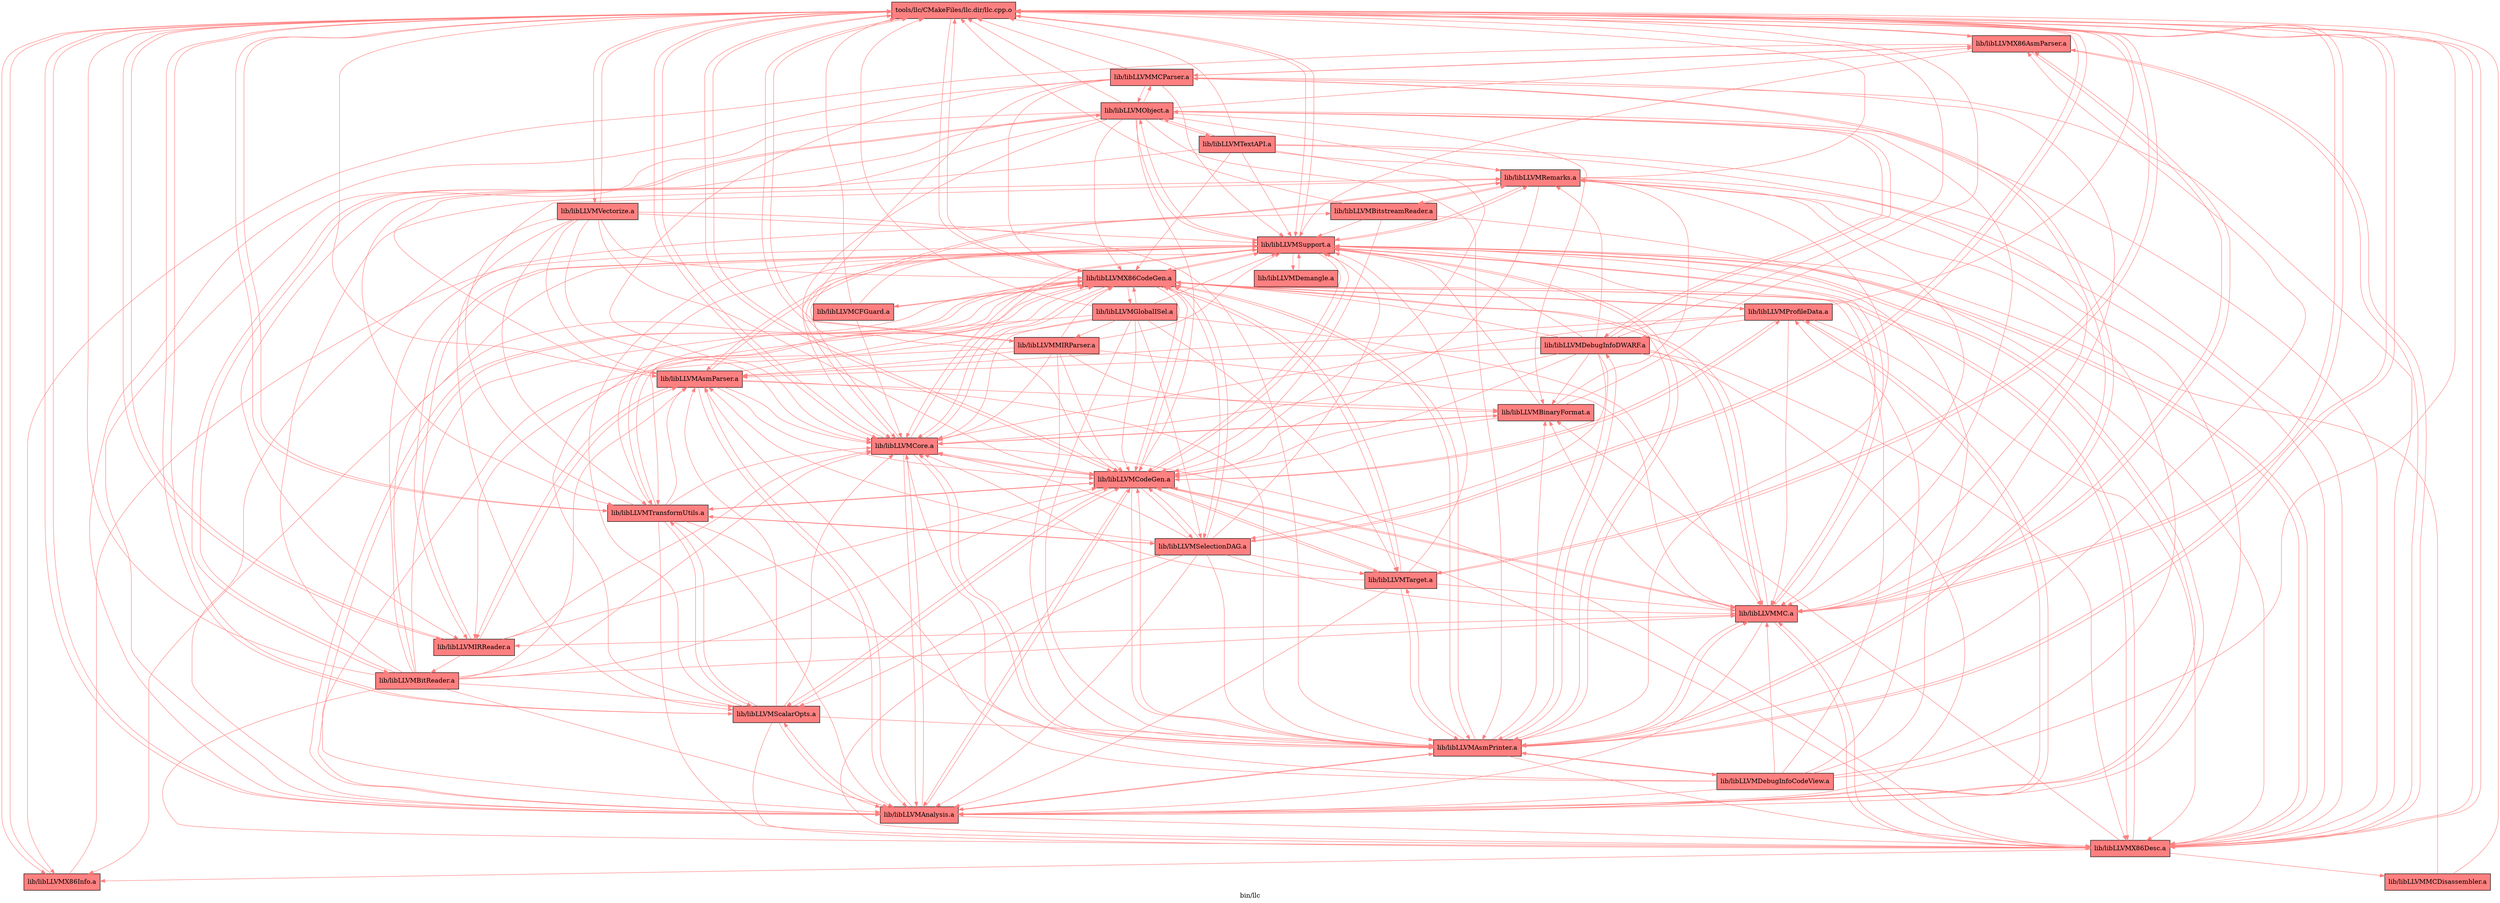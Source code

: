 digraph "bin/llc" {
	label="bin/llc";

	Node0x55a9f631e978 [shape=record,shape=record,style=filled,fillcolor="1.000000 0.5 1",label="{tools/llc/CMakeFiles/llc.dir/llc.cpp.o}"];
	Node0x55a9f631e978 -> Node0x55a9f63154b8[color="1.000000 0.5 1"];
	Node0x55a9f631e978 -> Node0x55a9f6314fb8[color="1.000000 0.5 1"];
	Node0x55a9f631e978 -> Node0x55a9f6314658[color="1.000000 0.5 1"];
	Node0x55a9f631e978 -> Node0x55a9f63169a8[color="1.000000 0.5 1"];
	Node0x55a9f631e978 -> Node0x55a9f63164f8[color="1.000000 0.5 1"];
	Node0x55a9f631e978 -> Node0x55a9f6315a58[color="1.000000 0.5 1"];
	Node0x55a9f631e978 -> Node0x55a9f6317ee8[color="1.000000 0.5 1"];
	Node0x55a9f631e978 -> Node0x55a9f6317a38[color="1.000000 0.5 1"];
	Node0x55a9f631e978 -> Node0x55a9f63174e8[color="1.000000 0.5 1"];
	Node0x55a9f631e978 -> Node0x55a9f6316e58[color="1.000000 0.5 1"];
	Node0x55a9f631e978 -> Node0x55a9f63191a8[color="1.000000 0.5 1"];
	Node0x55a9f631e978 -> Node0x55a9f63187a8[color="1.000000 0.5 1"];
	Node0x55a9f631e978 -> Node0x55a9f6318258[color="1.000000 0.5 1"];
	Node0x55a9f631e978 -> Node0x55a9f6327f28[color="1.000000 0.5 1"];
	Node0x55a9f631e978 -> Node0x55a9f6327a28[color="1.000000 0.5 1"];
	Node0x55a9f631e978 -> Node0x55a9f63264e8[color="1.000000 0.5 1"];
	Node0x55a9f631e978 -> Node0x55a9f6325fe8[color="1.000000 0.5 1"];
	Node0x55a9f63154b8 [shape=record,shape=record,style=filled,fillcolor="1.000000 0.5 1",label="{lib/libLLVMX86AsmParser.a}"];
	Node0x55a9f63154b8 -> Node0x55a9f631e978[color="1.000000 0.5 1"];
	Node0x55a9f63154b8 -> Node0x55a9f6314658[color="1.000000 0.5 1"];
	Node0x55a9f63154b8 -> Node0x55a9f63169a8[color="1.000000 0.5 1"];
	Node0x55a9f63154b8 -> Node0x55a9f6316e58[color="1.000000 0.5 1"];
	Node0x55a9f63154b8 -> Node0x55a9f6327f28[color="1.000000 0.5 1"];
	Node0x55a9f63154b8 -> Node0x55a9f6310648[color="1.000000 0.5 1"];
	Node0x55a9f6314fb8 [shape=record,shape=record,style=filled,fillcolor="1.000000 0.5 1",label="{lib/libLLVMX86CodeGen.a}"];
	Node0x55a9f6314fb8 -> Node0x55a9f631e978[color="1.000000 0.5 1"];
	Node0x55a9f6314fb8 -> Node0x55a9f6314658[color="1.000000 0.5 1"];
	Node0x55a9f6314fb8 -> Node0x55a9f63169a8[color="1.000000 0.5 1"];
	Node0x55a9f6314fb8 -> Node0x55a9f6315a58[color="1.000000 0.5 1"];
	Node0x55a9f6314fb8 -> Node0x55a9f6317a38[color="1.000000 0.5 1"];
	Node0x55a9f6314fb8 -> Node0x55a9f6317ee8[color="1.000000 0.5 1"];
	Node0x55a9f6314fb8 -> Node0x55a9f6316e58[color="1.000000 0.5 1"];
	Node0x55a9f6314fb8 -> Node0x55a9f6327f28[color="1.000000 0.5 1"];
	Node0x55a9f6314fb8 -> Node0x55a9f63164f8[color="1.000000 0.5 1"];
	Node0x55a9f6314fb8 -> Node0x55a9f6318258[color="1.000000 0.5 1"];
	Node0x55a9f6314fb8 -> Node0x55a9f6327a28[color="1.000000 0.5 1"];
	Node0x55a9f6314fb8 -> Node0x55a9f6329828[color="1.000000 0.5 1"];
	Node0x55a9f6314fb8 -> Node0x55a9f632a228[color="1.000000 0.5 1"];
	Node0x55a9f6314fb8 -> Node0x55a9f6311048[color="1.000000 0.5 1"];
	Node0x55a9f6314fb8 -> Node0x55a9f63264e8[color="1.000000 0.5 1"];
	Node0x55a9f6314658 [shape=record,shape=record,style=filled,fillcolor="1.000000 0.5 1",label="{lib/libLLVMX86Desc.a}"];
	Node0x55a9f6314658 -> Node0x55a9f631e978[color="1.000000 0.5 1"];
	Node0x55a9f6314658 -> Node0x55a9f6316e58[color="1.000000 0.5 1"];
	Node0x55a9f6314658 -> Node0x55a9f6327f28[color="1.000000 0.5 1"];
	Node0x55a9f6314658 -> Node0x55a9f6314fb8[color="1.000000 0.5 1"];
	Node0x55a9f6314658 -> Node0x55a9f63169a8[color="1.000000 0.5 1"];
	Node0x55a9f6314658 -> Node0x55a9f6326ee8[color="1.000000 0.5 1"];
	Node0x55a9f6314658 -> Node0x55a9f63154b8[color="1.000000 0.5 1"];
	Node0x55a9f6314658 -> Node0x55a9f63126c8[color="1.000000 0.5 1"];
	Node0x55a9f63169a8 [shape=record,shape=record,style=filled,fillcolor="1.000000 0.5 1",label="{lib/libLLVMX86Info.a}"];
	Node0x55a9f63169a8 -> Node0x55a9f631e978[color="1.000000 0.5 1"];
	Node0x55a9f63169a8 -> Node0x55a9f6327f28[color="1.000000 0.5 1"];
	Node0x55a9f63164f8 [shape=record,shape=record,style=filled,fillcolor="1.000000 0.5 1",label="{lib/libLLVMAnalysis.a}"];
	Node0x55a9f63164f8 -> Node0x55a9f631e978[color="1.000000 0.5 1"];
	Node0x55a9f63164f8 -> Node0x55a9f6314fb8[color="1.000000 0.5 1"];
	Node0x55a9f63164f8 -> Node0x55a9f6317a38[color="1.000000 0.5 1"];
	Node0x55a9f63164f8 -> Node0x55a9f6327f28[color="1.000000 0.5 1"];
	Node0x55a9f63164f8 -> Node0x55a9f6314658[color="1.000000 0.5 1"];
	Node0x55a9f63164f8 -> Node0x55a9f6311048[color="1.000000 0.5 1"];
	Node0x55a9f63164f8 -> Node0x55a9f6317ee8[color="1.000000 0.5 1"];
	Node0x55a9f63164f8 -> Node0x55a9f6315a58[color="1.000000 0.5 1"];
	Node0x55a9f63164f8 -> Node0x55a9f63187a8[color="1.000000 0.5 1"];
	Node0x55a9f63164f8 -> Node0x55a9f6315fa8[color="1.000000 0.5 1"];
	Node0x55a9f6315a58 [shape=record,shape=record,style=filled,fillcolor="1.000000 0.5 1",label="{lib/libLLVMAsmPrinter.a}"];
	Node0x55a9f6315a58 -> Node0x55a9f631e978[color="1.000000 0.5 1"];
	Node0x55a9f6315a58 -> Node0x55a9f6314fb8[color="1.000000 0.5 1"];
	Node0x55a9f6315a58 -> Node0x55a9f6314658[color="1.000000 0.5 1"];
	Node0x55a9f6315a58 -> Node0x55a9f63164f8[color="1.000000 0.5 1"];
	Node0x55a9f6315a58 -> Node0x55a9f6317a38[color="1.000000 0.5 1"];
	Node0x55a9f6315a58 -> Node0x55a9f6317ee8[color="1.000000 0.5 1"];
	Node0x55a9f6315a58 -> Node0x55a9f6316e58[color="1.000000 0.5 1"];
	Node0x55a9f6315a58 -> Node0x55a9f6318cf8[color="1.000000 0.5 1"];
	Node0x55a9f6315a58 -> Node0x55a9f6327f28[color="1.000000 0.5 1"];
	Node0x55a9f6315a58 -> Node0x55a9f6327a28[color="1.000000 0.5 1"];
	Node0x55a9f6315a58 -> Node0x55a9f63126c8[color="1.000000 0.5 1"];
	Node0x55a9f6315a58 -> Node0x55a9f63154b8[color="1.000000 0.5 1"];
	Node0x55a9f6315a58 -> Node0x55a9f6310648[color="1.000000 0.5 1"];
	Node0x55a9f6315a58 -> Node0x55a9f63269e8[color="1.000000 0.5 1"];
	Node0x55a9f6315a58 -> Node0x55a9f630fc48[color="1.000000 0.5 1"];
	Node0x55a9f6317ee8 [shape=record,shape=record,style=filled,fillcolor="1.000000 0.5 1",label="{lib/libLLVMCodeGen.a}"];
	Node0x55a9f6317ee8 -> Node0x55a9f631e978[color="1.000000 0.5 1"];
	Node0x55a9f6317ee8 -> Node0x55a9f6314fb8[color="1.000000 0.5 1"];
	Node0x55a9f6317ee8 -> Node0x55a9f63164f8[color="1.000000 0.5 1"];
	Node0x55a9f6317ee8 -> Node0x55a9f6317a38[color="1.000000 0.5 1"];
	Node0x55a9f6317ee8 -> Node0x55a9f6327f28[color="1.000000 0.5 1"];
	Node0x55a9f6317ee8 -> Node0x55a9f6316e58[color="1.000000 0.5 1"];
	Node0x55a9f6317ee8 -> Node0x55a9f6315a58[color="1.000000 0.5 1"];
	Node0x55a9f6317ee8 -> Node0x55a9f63264e8[color="1.000000 0.5 1"];
	Node0x55a9f6317ee8 -> Node0x55a9f6314658[color="1.000000 0.5 1"];
	Node0x55a9f6317ee8 -> Node0x55a9f6327a28[color="1.000000 0.5 1"];
	Node0x55a9f6317ee8 -> Node0x55a9f6311048[color="1.000000 0.5 1"];
	Node0x55a9f6317ee8 -> Node0x55a9f63187a8[color="1.000000 0.5 1"];
	Node0x55a9f6317ee8 -> Node0x55a9f6318258[color="1.000000 0.5 1"];
	Node0x55a9f6317a38 [shape=record,shape=record,style=filled,fillcolor="1.000000 0.5 1",label="{lib/libLLVMCore.a}"];
	Node0x55a9f6317a38 -> Node0x55a9f631e978[color="1.000000 0.5 1"];
	Node0x55a9f6317a38 -> Node0x55a9f6327f28[color="1.000000 0.5 1"];
	Node0x55a9f6317a38 -> Node0x55a9f6314fb8[color="1.000000 0.5 1"];
	Node0x55a9f6317a38 -> Node0x55a9f6314658[color="1.000000 0.5 1"];
	Node0x55a9f6317a38 -> Node0x55a9f63164f8[color="1.000000 0.5 1"];
	Node0x55a9f6317a38 -> Node0x55a9f6315a58[color="1.000000 0.5 1"];
	Node0x55a9f6317a38 -> Node0x55a9f6317ee8[color="1.000000 0.5 1"];
	Node0x55a9f6317a38 -> Node0x55a9f63126c8[color="1.000000 0.5 1"];
	Node0x55a9f6317a38 -> Node0x55a9f6318cf8[color="1.000000 0.5 1"];
	Node0x55a9f63174e8 [shape=record,shape=record,style=filled,fillcolor="1.000000 0.5 1",label="{lib/libLLVMIRReader.a}"];
	Node0x55a9f63174e8 -> Node0x55a9f631e978[color="1.000000 0.5 1"];
	Node0x55a9f63174e8 -> Node0x55a9f6317ee8[color="1.000000 0.5 1"];
	Node0x55a9f63174e8 -> Node0x55a9f6317a38[color="1.000000 0.5 1"];
	Node0x55a9f63174e8 -> Node0x55a9f6315fa8[color="1.000000 0.5 1"];
	Node0x55a9f63174e8 -> Node0x55a9f6327f28[color="1.000000 0.5 1"];
	Node0x55a9f63174e8 -> Node0x55a9f630f748[color="1.000000 0.5 1"];
	Node0x55a9f6316e58 [shape=record,shape=record,style=filled,fillcolor="1.000000 0.5 1",label="{lib/libLLVMMC.a}"];
	Node0x55a9f6316e58 -> Node0x55a9f631e978[color="1.000000 0.5 1"];
	Node0x55a9f6316e58 -> Node0x55a9f6314658[color="1.000000 0.5 1"];
	Node0x55a9f6316e58 -> Node0x55a9f6327f28[color="1.000000 0.5 1"];
	Node0x55a9f6316e58 -> Node0x55a9f6315a58[color="1.000000 0.5 1"];
	Node0x55a9f6316e58 -> Node0x55a9f6317ee8[color="1.000000 0.5 1"];
	Node0x55a9f6316e58 -> Node0x55a9f63164f8[color="1.000000 0.5 1"];
	Node0x55a9f6316e58 -> Node0x55a9f63154b8[color="1.000000 0.5 1"];
	Node0x55a9f6316e58 -> Node0x55a9f6314fb8[color="1.000000 0.5 1"];
	Node0x55a9f6316e58 -> Node0x55a9f63174e8[color="1.000000 0.5 1"];
	Node0x55a9f6316e58 -> Node0x55a9f63126c8[color="1.000000 0.5 1"];
	Node0x55a9f63191a8 [shape=record,shape=record,style=filled,fillcolor="1.000000 0.5 1",label="{lib/libLLVMMIRParser.a}"];
	Node0x55a9f63191a8 -> Node0x55a9f631e978[color="1.000000 0.5 1"];
	Node0x55a9f63191a8 -> Node0x55a9f6314fb8[color="1.000000 0.5 1"];
	Node0x55a9f63191a8 -> Node0x55a9f6315a58[color="1.000000 0.5 1"];
	Node0x55a9f63191a8 -> Node0x55a9f6317ee8[color="1.000000 0.5 1"];
	Node0x55a9f63191a8 -> Node0x55a9f6317a38[color="1.000000 0.5 1"];
	Node0x55a9f63191a8 -> Node0x55a9f63174e8[color="1.000000 0.5 1"];
	Node0x55a9f63191a8 -> Node0x55a9f6315fa8[color="1.000000 0.5 1"];
	Node0x55a9f63191a8 -> Node0x55a9f6327f28[color="1.000000 0.5 1"];
	Node0x55a9f63191a8 -> Node0x55a9f6316e58[color="1.000000 0.5 1"];
	Node0x55a9f63191a8 -> Node0x55a9f63126c8[color="1.000000 0.5 1"];
	Node0x55a9f63187a8 [shape=record,shape=record,style=filled,fillcolor="1.000000 0.5 1",label="{lib/libLLVMScalarOpts.a}"];
	Node0x55a9f63187a8 -> Node0x55a9f631e978[color="1.000000 0.5 1"];
	Node0x55a9f63187a8 -> Node0x55a9f6314fb8[color="1.000000 0.5 1"];
	Node0x55a9f63187a8 -> Node0x55a9f63164f8[color="1.000000 0.5 1"];
	Node0x55a9f63187a8 -> Node0x55a9f6317ee8[color="1.000000 0.5 1"];
	Node0x55a9f63187a8 -> Node0x55a9f6317a38[color="1.000000 0.5 1"];
	Node0x55a9f63187a8 -> Node0x55a9f6327f28[color="1.000000 0.5 1"];
	Node0x55a9f63187a8 -> Node0x55a9f63264e8[color="1.000000 0.5 1"];
	Node0x55a9f63187a8 -> Node0x55a9f6315a58[color="1.000000 0.5 1"];
	Node0x55a9f63187a8 -> Node0x55a9f6314658[color="1.000000 0.5 1"];
	Node0x55a9f63187a8 -> Node0x55a9f6315fa8[color="1.000000 0.5 1"];
	Node0x55a9f6318258 [shape=record,shape=record,style=filled,fillcolor="1.000000 0.5 1",label="{lib/libLLVMSelectionDAG.a}"];
	Node0x55a9f6318258 -> Node0x55a9f631e978[color="1.000000 0.5 1"];
	Node0x55a9f6318258 -> Node0x55a9f6314fb8[color="1.000000 0.5 1"];
	Node0x55a9f6318258 -> Node0x55a9f63164f8[color="1.000000 0.5 1"];
	Node0x55a9f6318258 -> Node0x55a9f6317a38[color="1.000000 0.5 1"];
	Node0x55a9f6318258 -> Node0x55a9f6317ee8[color="1.000000 0.5 1"];
	Node0x55a9f6318258 -> Node0x55a9f63187a8[color="1.000000 0.5 1"];
	Node0x55a9f6318258 -> Node0x55a9f6327f28[color="1.000000 0.5 1"];
	Node0x55a9f6318258 -> Node0x55a9f6316e58[color="1.000000 0.5 1"];
	Node0x55a9f6318258 -> Node0x55a9f6315a58[color="1.000000 0.5 1"];
	Node0x55a9f6318258 -> Node0x55a9f6327a28[color="1.000000 0.5 1"];
	Node0x55a9f6318258 -> Node0x55a9f63264e8[color="1.000000 0.5 1"];
	Node0x55a9f6318258 -> Node0x55a9f6314658[color="1.000000 0.5 1"];
	Node0x55a9f6318258 -> Node0x55a9f6315fa8[color="1.000000 0.5 1"];
	Node0x55a9f6327f28 [shape=record,shape=record,style=filled,fillcolor="1.000000 0.5 1",label="{lib/libLLVMSupport.a}"];
	Node0x55a9f6327f28 -> Node0x55a9f631e978[color="1.000000 0.5 1"];
	Node0x55a9f6327f28 -> Node0x55a9f6314fb8[color="1.000000 0.5 1"];
	Node0x55a9f6327f28 -> Node0x55a9f63164f8[color="1.000000 0.5 1"];
	Node0x55a9f6327f28 -> Node0x55a9f6315a58[color="1.000000 0.5 1"];
	Node0x55a9f6327f28 -> Node0x55a9f6317ee8[color="1.000000 0.5 1"];
	Node0x55a9f6327f28 -> Node0x55a9f6316e58[color="1.000000 0.5 1"];
	Node0x55a9f6327f28 -> Node0x55a9f6318cf8[color="1.000000 0.5 1"];
	Node0x55a9f6327f28 -> Node0x55a9f6317a38[color="1.000000 0.5 1"];
	Node0x55a9f6327f28 -> Node0x55a9f6314658[color="1.000000 0.5 1"];
	Node0x55a9f6327f28 -> Node0x55a9f6315fa8[color="1.000000 0.5 1"];
	Node0x55a9f6327f28 -> Node0x55a9f63174e8[color="1.000000 0.5 1"];
	Node0x55a9f6327f28 -> Node0x55a9f6330df8[color="1.000000 0.5 1"];
	Node0x55a9f6327f28 -> Node0x55a9f6310b48[color="1.000000 0.5 1"];
	Node0x55a9f6327a28 [shape=record,shape=record,style=filled,fillcolor="1.000000 0.5 1",label="{lib/libLLVMTarget.a}"];
	Node0x55a9f6327a28 -> Node0x55a9f631e978[color="1.000000 0.5 1"];
	Node0x55a9f6327a28 -> Node0x55a9f6314fb8[color="1.000000 0.5 1"];
	Node0x55a9f6327a28 -> Node0x55a9f6315a58[color="1.000000 0.5 1"];
	Node0x55a9f6327a28 -> Node0x55a9f6317a38[color="1.000000 0.5 1"];
	Node0x55a9f6327a28 -> Node0x55a9f6316e58[color="1.000000 0.5 1"];
	Node0x55a9f6327a28 -> Node0x55a9f6327f28[color="1.000000 0.5 1"];
	Node0x55a9f6327a28 -> Node0x55a9f63164f8[color="1.000000 0.5 1"];
	Node0x55a9f6327a28 -> Node0x55a9f6317ee8[color="1.000000 0.5 1"];
	Node0x55a9f63264e8 [shape=record,shape=record,style=filled,fillcolor="1.000000 0.5 1",label="{lib/libLLVMTransformUtils.a}"];
	Node0x55a9f63264e8 -> Node0x55a9f631e978[color="1.000000 0.5 1"];
	Node0x55a9f63264e8 -> Node0x55a9f6314fb8[color="1.000000 0.5 1"];
	Node0x55a9f63264e8 -> Node0x55a9f63164f8[color="1.000000 0.5 1"];
	Node0x55a9f63264e8 -> Node0x55a9f6317a38[color="1.000000 0.5 1"];
	Node0x55a9f63264e8 -> Node0x55a9f6317ee8[color="1.000000 0.5 1"];
	Node0x55a9f63264e8 -> Node0x55a9f6318258[color="1.000000 0.5 1"];
	Node0x55a9f63264e8 -> Node0x55a9f6327f28[color="1.000000 0.5 1"];
	Node0x55a9f63264e8 -> Node0x55a9f63187a8[color="1.000000 0.5 1"];
	Node0x55a9f63264e8 -> Node0x55a9f6314658[color="1.000000 0.5 1"];
	Node0x55a9f63264e8 -> Node0x55a9f6315a58[color="1.000000 0.5 1"];
	Node0x55a9f63264e8 -> Node0x55a9f6315fa8[color="1.000000 0.5 1"];
	Node0x55a9f63264e8 -> Node0x55a9f6318cf8[color="1.000000 0.5 1"];
	Node0x55a9f6325fe8 [shape=record,shape=record,style=filled,fillcolor="1.000000 0.5 1",label="{lib/libLLVMVectorize.a}"];
	Node0x55a9f6325fe8 -> Node0x55a9f631e978[color="1.000000 0.5 1"];
	Node0x55a9f6325fe8 -> Node0x55a9f6327f28[color="1.000000 0.5 1"];
	Node0x55a9f6325fe8 -> Node0x55a9f6314fb8[color="1.000000 0.5 1"];
	Node0x55a9f6325fe8 -> Node0x55a9f63164f8[color="1.000000 0.5 1"];
	Node0x55a9f6325fe8 -> Node0x55a9f6315a58[color="1.000000 0.5 1"];
	Node0x55a9f6325fe8 -> Node0x55a9f6317ee8[color="1.000000 0.5 1"];
	Node0x55a9f6325fe8 -> Node0x55a9f6317a38[color="1.000000 0.5 1"];
	Node0x55a9f6325fe8 -> Node0x55a9f6315fa8[color="1.000000 0.5 1"];
	Node0x55a9f6325fe8 -> Node0x55a9f63187a8[color="1.000000 0.5 1"];
	Node0x55a9f6325fe8 -> Node0x55a9f63264e8[color="1.000000 0.5 1"];
	Node0x55a9f6310648 [shape=record,shape=record,style=filled,fillcolor="1.000000 0.5 1",label="{lib/libLLVMMCParser.a}"];
	Node0x55a9f6310648 -> Node0x55a9f631e978[color="1.000000 0.5 1"];
	Node0x55a9f6310648 -> Node0x55a9f63154b8[color="1.000000 0.5 1"];
	Node0x55a9f6310648 -> Node0x55a9f6314fb8[color="1.000000 0.5 1"];
	Node0x55a9f6310648 -> Node0x55a9f6314658[color="1.000000 0.5 1"];
	Node0x55a9f6310648 -> Node0x55a9f63164f8[color="1.000000 0.5 1"];
	Node0x55a9f6310648 -> Node0x55a9f6315a58[color="1.000000 0.5 1"];
	Node0x55a9f6310648 -> Node0x55a9f6317a38[color="1.000000 0.5 1"];
	Node0x55a9f6310648 -> Node0x55a9f6317ee8[color="1.000000 0.5 1"];
	Node0x55a9f6310648 -> Node0x55a9f6316e58[color="1.000000 0.5 1"];
	Node0x55a9f6310648 -> Node0x55a9f6327f28[color="1.000000 0.5 1"];
	Node0x55a9f6310648 -> Node0x55a9f6310b48[color="1.000000 0.5 1"];
	Node0x55a9f6329828 [shape=record,shape=record,style=filled,fillcolor="1.000000 0.5 1",label="{lib/libLLVMGlobalISel.a}"];
	Node0x55a9f6329828 -> Node0x55a9f631e978[color="1.000000 0.5 1"];
	Node0x55a9f6329828 -> Node0x55a9f6314fb8[color="1.000000 0.5 1"];
	Node0x55a9f6329828 -> Node0x55a9f6317a38[color="1.000000 0.5 1"];
	Node0x55a9f6329828 -> Node0x55a9f6317ee8[color="1.000000 0.5 1"];
	Node0x55a9f6329828 -> Node0x55a9f6327f28[color="1.000000 0.5 1"];
	Node0x55a9f6329828 -> Node0x55a9f63164f8[color="1.000000 0.5 1"];
	Node0x55a9f6329828 -> Node0x55a9f6315a58[color="1.000000 0.5 1"];
	Node0x55a9f6329828 -> Node0x55a9f6316e58[color="1.000000 0.5 1"];
	Node0x55a9f6329828 -> Node0x55a9f6318258[color="1.000000 0.5 1"];
	Node0x55a9f6329828 -> Node0x55a9f6327a28[color="1.000000 0.5 1"];
	Node0x55a9f6329828 -> Node0x55a9f63264e8[color="1.000000 0.5 1"];
	Node0x55a9f6329828 -> Node0x55a9f63191a8[color="1.000000 0.5 1"];
	Node0x55a9f632a228 [shape=record,shape=record,style=filled,fillcolor="1.000000 0.5 1",label="{lib/libLLVMCFGuard.a}"];
	Node0x55a9f632a228 -> Node0x55a9f631e978[color="1.000000 0.5 1"];
	Node0x55a9f632a228 -> Node0x55a9f6314fb8[color="1.000000 0.5 1"];
	Node0x55a9f632a228 -> Node0x55a9f6317a38[color="1.000000 0.5 1"];
	Node0x55a9f632a228 -> Node0x55a9f6327f28[color="1.000000 0.5 1"];
	Node0x55a9f6311048 [shape=record,shape=record,style=filled,fillcolor="1.000000 0.5 1",label="{lib/libLLVMProfileData.a}"];
	Node0x55a9f6311048 -> Node0x55a9f631e978[color="1.000000 0.5 1"];
	Node0x55a9f6311048 -> Node0x55a9f63164f8[color="1.000000 0.5 1"];
	Node0x55a9f6311048 -> Node0x55a9f6317a38[color="1.000000 0.5 1"];
	Node0x55a9f6311048 -> Node0x55a9f6317ee8[color="1.000000 0.5 1"];
	Node0x55a9f6311048 -> Node0x55a9f6316e58[color="1.000000 0.5 1"];
	Node0x55a9f6311048 -> Node0x55a9f6327f28[color="1.000000 0.5 1"];
	Node0x55a9f6311048 -> Node0x55a9f6314658[color="1.000000 0.5 1"];
	Node0x55a9f6311048 -> Node0x55a9f6315fa8[color="1.000000 0.5 1"];
	Node0x55a9f6311048 -> Node0x55a9f6314fb8[color="1.000000 0.5 1"];
	Node0x55a9f6311048 -> Node0x55a9f63269e8[color="1.000000 0.5 1"];
	Node0x55a9f6326ee8 [shape=record,shape=record,style=filled,fillcolor="1.000000 0.5 1",label="{lib/libLLVMMCDisassembler.a}"];
	Node0x55a9f6326ee8 -> Node0x55a9f631e978[color="1.000000 0.5 1"];
	Node0x55a9f6326ee8 -> Node0x55a9f6327f28[color="1.000000 0.5 1"];
	Node0x55a9f63126c8 [shape=record,shape=record,style=filled,fillcolor="1.000000 0.5 1",label="{lib/libLLVMBinaryFormat.a}"];
	Node0x55a9f63126c8 -> Node0x55a9f631e978[color="1.000000 0.5 1"];
	Node0x55a9f63126c8 -> Node0x55a9f6317a38[color="1.000000 0.5 1"];
	Node0x55a9f63126c8 -> Node0x55a9f6327f28[color="1.000000 0.5 1"];
	Node0x55a9f63126c8 -> Node0x55a9f6318cf8[color="1.000000 0.5 1"];
	Node0x55a9f63126c8 -> Node0x55a9f6317ee8[color="1.000000 0.5 1"];
	Node0x55a9f6318cf8 [shape=record,shape=record,style=filled,fillcolor="1.000000 0.5 1",label="{lib/libLLVMRemarks.a}"];
	Node0x55a9f6318cf8 -> Node0x55a9f631e978[color="1.000000 0.5 1"];
	Node0x55a9f6318cf8 -> Node0x55a9f6327f28[color="1.000000 0.5 1"];
	Node0x55a9f6318cf8 -> Node0x55a9f63164f8[color="1.000000 0.5 1"];
	Node0x55a9f6318cf8 -> Node0x55a9f6317ee8[color="1.000000 0.5 1"];
	Node0x55a9f6318cf8 -> Node0x55a9f6317a38[color="1.000000 0.5 1"];
	Node0x55a9f6318cf8 -> Node0x55a9f6316e58[color="1.000000 0.5 1"];
	Node0x55a9f6318cf8 -> Node0x55a9f6314658[color="1.000000 0.5 1"];
	Node0x55a9f6318cf8 -> Node0x55a9f6312cb8[color="1.000000 0.5 1"];
	Node0x55a9f63269e8 [shape=record,shape=record,style=filled,fillcolor="1.000000 0.5 1",label="{lib/libLLVMDebugInfoDWARF.a}"];
	Node0x55a9f63269e8 -> Node0x55a9f631e978[color="1.000000 0.5 1"];
	Node0x55a9f63269e8 -> Node0x55a9f6314658[color="1.000000 0.5 1"];
	Node0x55a9f63269e8 -> Node0x55a9f6315a58[color="1.000000 0.5 1"];
	Node0x55a9f63269e8 -> Node0x55a9f6317ee8[color="1.000000 0.5 1"];
	Node0x55a9f63269e8 -> Node0x55a9f6316e58[color="1.000000 0.5 1"];
	Node0x55a9f63269e8 -> Node0x55a9f6327f28[color="1.000000 0.5 1"];
	Node0x55a9f63269e8 -> Node0x55a9f63126c8[color="1.000000 0.5 1"];
	Node0x55a9f63269e8 -> Node0x55a9f63164f8[color="1.000000 0.5 1"];
	Node0x55a9f63269e8 -> Node0x55a9f6317a38[color="1.000000 0.5 1"];
	Node0x55a9f63269e8 -> Node0x55a9f6318cf8[color="1.000000 0.5 1"];
	Node0x55a9f63269e8 -> Node0x55a9f6310b48[color="1.000000 0.5 1"];
	Node0x55a9f63269e8 -> Node0x55a9f6318258[color="1.000000 0.5 1"];
	Node0x55a9f63269e8 -> Node0x55a9f6315fa8[color="1.000000 0.5 1"];
	Node0x55a9f63269e8 -> Node0x55a9f6314fb8[color="1.000000 0.5 1"];
	Node0x55a9f630fc48 [shape=record,shape=record,style=filled,fillcolor="1.000000 0.5 1",label="{lib/libLLVMDebugInfoCodeView.a}"];
	Node0x55a9f630fc48 -> Node0x55a9f631e978[color="1.000000 0.5 1"];
	Node0x55a9f630fc48 -> Node0x55a9f63164f8[color="1.000000 0.5 1"];
	Node0x55a9f630fc48 -> Node0x55a9f6317a38[color="1.000000 0.5 1"];
	Node0x55a9f630fc48 -> Node0x55a9f6327f28[color="1.000000 0.5 1"];
	Node0x55a9f630fc48 -> Node0x55a9f6315a58[color="1.000000 0.5 1"];
	Node0x55a9f630fc48 -> Node0x55a9f6318cf8[color="1.000000 0.5 1"];
	Node0x55a9f630fc48 -> Node0x55a9f6316e58[color="1.000000 0.5 1"];
	Node0x55a9f630fc48 -> Node0x55a9f6314fb8[color="1.000000 0.5 1"];
	Node0x55a9f630fc48 -> Node0x55a9f6315fa8[color="1.000000 0.5 1"];
	Node0x55a9f630fc48 -> Node0x55a9f6311048[color="1.000000 0.5 1"];
	Node0x55a9f6315fa8 [shape=record,shape=record,style=filled,fillcolor="1.000000 0.5 1",label="{lib/libLLVMAsmParser.a}"];
	Node0x55a9f6315fa8 -> Node0x55a9f631e978[color="1.000000 0.5 1"];
	Node0x55a9f6315fa8 -> Node0x55a9f6314fb8[color="1.000000 0.5 1"];
	Node0x55a9f6315fa8 -> Node0x55a9f6315a58[color="1.000000 0.5 1"];
	Node0x55a9f6315fa8 -> Node0x55a9f6317ee8[color="1.000000 0.5 1"];
	Node0x55a9f6315fa8 -> Node0x55a9f6317a38[color="1.000000 0.5 1"];
	Node0x55a9f6315fa8 -> Node0x55a9f63174e8[color="1.000000 0.5 1"];
	Node0x55a9f6315fa8 -> Node0x55a9f6327f28[color="1.000000 0.5 1"];
	Node0x55a9f6315fa8 -> Node0x55a9f63164f8[color="1.000000 0.5 1"];
	Node0x55a9f6315fa8 -> Node0x55a9f63126c8[color="1.000000 0.5 1"];
	Node0x55a9f630f748 [shape=record,shape=record,style=filled,fillcolor="1.000000 0.5 1",label="{lib/libLLVMBitReader.a}"];
	Node0x55a9f630f748 -> Node0x55a9f631e978[color="1.000000 0.5 1"];
	Node0x55a9f630f748 -> Node0x55a9f6314fb8[color="1.000000 0.5 1"];
	Node0x55a9f630f748 -> Node0x55a9f6314658[color="1.000000 0.5 1"];
	Node0x55a9f630f748 -> Node0x55a9f63164f8[color="1.000000 0.5 1"];
	Node0x55a9f630f748 -> Node0x55a9f6317ee8[color="1.000000 0.5 1"];
	Node0x55a9f630f748 -> Node0x55a9f6317a38[color="1.000000 0.5 1"];
	Node0x55a9f630f748 -> Node0x55a9f6315fa8[color="1.000000 0.5 1"];
	Node0x55a9f630f748 -> Node0x55a9f6318cf8[color="1.000000 0.5 1"];
	Node0x55a9f630f748 -> Node0x55a9f63187a8[color="1.000000 0.5 1"];
	Node0x55a9f630f748 -> Node0x55a9f6327f28[color="1.000000 0.5 1"];
	Node0x55a9f630f748 -> Node0x55a9f6310b48[color="1.000000 0.5 1"];
	Node0x55a9f630f748 -> Node0x55a9f6312cb8[color="1.000000 0.5 1"];
	Node0x55a9f630f748 -> Node0x55a9f6316e58[color="1.000000 0.5 1"];
	Node0x55a9f6312cb8 [shape=record,shape=record,style=filled,fillcolor="1.000000 0.5 1",label="{lib/libLLVMBitstreamReader.a}"];
	Node0x55a9f6312cb8 -> Node0x55a9f631e978[color="1.000000 0.5 1"];
	Node0x55a9f6312cb8 -> Node0x55a9f6314658[color="1.000000 0.5 1"];
	Node0x55a9f6312cb8 -> Node0x55a9f6317ee8[color="1.000000 0.5 1"];
	Node0x55a9f6312cb8 -> Node0x55a9f6318cf8[color="1.000000 0.5 1"];
	Node0x55a9f6312cb8 -> Node0x55a9f6327f28[color="1.000000 0.5 1"];
	Node0x55a9f6310b48 [shape=record,shape=record,style=filled,fillcolor="1.000000 0.5 1",label="{lib/libLLVMObject.a}"];
	Node0x55a9f6310b48 -> Node0x55a9f631e978[color="1.000000 0.5 1"];
	Node0x55a9f6310b48 -> Node0x55a9f6317ee8[color="1.000000 0.5 1"];
	Node0x55a9f6310b48 -> Node0x55a9f6327f28[color="1.000000 0.5 1"];
	Node0x55a9f6310b48 -> Node0x55a9f63126c8[color="1.000000 0.5 1"];
	Node0x55a9f6310b48 -> Node0x55a9f6316e58[color="1.000000 0.5 1"];
	Node0x55a9f6310b48 -> Node0x55a9f6318cf8[color="1.000000 0.5 1"];
	Node0x55a9f6310b48 -> Node0x55a9f6317a38[color="1.000000 0.5 1"];
	Node0x55a9f6310b48 -> Node0x55a9f6314658[color="1.000000 0.5 1"];
	Node0x55a9f6310b48 -> Node0x55a9f6315a58[color="1.000000 0.5 1"];
	Node0x55a9f6310b48 -> Node0x55a9f63269e8[color="1.000000 0.5 1"];
	Node0x55a9f6310b48 -> Node0x55a9f63174e8[color="1.000000 0.5 1"];
	Node0x55a9f6310b48 -> Node0x55a9f630f748[color="1.000000 0.5 1"];
	Node0x55a9f6310b48 -> Node0x55a9f6314fb8[color="1.000000 0.5 1"];
	Node0x55a9f6310b48 -> Node0x55a9f63154b8[color="1.000000 0.5 1"];
	Node0x55a9f6310b48 -> Node0x55a9f6310648[color="1.000000 0.5 1"];
	Node0x55a9f6310b48 -> Node0x55a9f63164f8[color="1.000000 0.5 1"];
	Node0x55a9f6310b48 -> Node0x55a9f6315fa8[color="1.000000 0.5 1"];
	Node0x55a9f6310b48 -> Node0x55a9f6313ac8[color="1.000000 0.5 1"];
	Node0x55a9f6330df8 [shape=record,shape=record,style=filled,fillcolor="1.000000 0.5 1",label="{lib/libLLVMDemangle.a}"];
	Node0x55a9f6330df8 -> Node0x55a9f6327f28[color="1.000000 0.5 1"];
	Node0x55a9f6313ac8 [shape=record,shape=record,style=filled,fillcolor="1.000000 0.5 1",label="{lib/libLLVMTextAPI.a}"];
	Node0x55a9f6313ac8 -> Node0x55a9f631e978[color="1.000000 0.5 1"];
	Node0x55a9f6313ac8 -> Node0x55a9f6327f28[color="1.000000 0.5 1"];
	Node0x55a9f6313ac8 -> Node0x55a9f6314658[color="1.000000 0.5 1"];
	Node0x55a9f6313ac8 -> Node0x55a9f6317ee8[color="1.000000 0.5 1"];
	Node0x55a9f6313ac8 -> Node0x55a9f6316e58[color="1.000000 0.5 1"];
	Node0x55a9f6313ac8 -> Node0x55a9f6310b48[color="1.000000 0.5 1"];
	Node0x55a9f6313ac8 -> Node0x55a9f6314fb8[color="1.000000 0.5 1"];
	Node0x55a9f6313ac8 -> Node0x55a9f6318cf8[color="1.000000 0.5 1"];
	Node0x55a9f6313ac8 -> Node0x55a9f63264e8[color="1.000000 0.5 1"];
}
